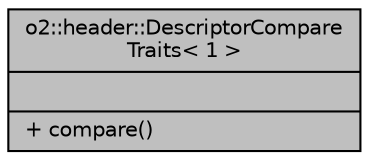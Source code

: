 digraph "o2::header::DescriptorCompareTraits&lt; 1 &gt;"
{
 // INTERACTIVE_SVG=YES
  bgcolor="transparent";
  edge [fontname="Helvetica",fontsize="10",labelfontname="Helvetica",labelfontsize="10"];
  node [fontname="Helvetica",fontsize="10",shape=record];
  Node1 [label="{o2::header::DescriptorCompare\lTraits\< 1 \>\n||+ compare()\l}",height=0.2,width=0.4,color="black", fillcolor="grey75", style="filled" fontcolor="black"];
}
